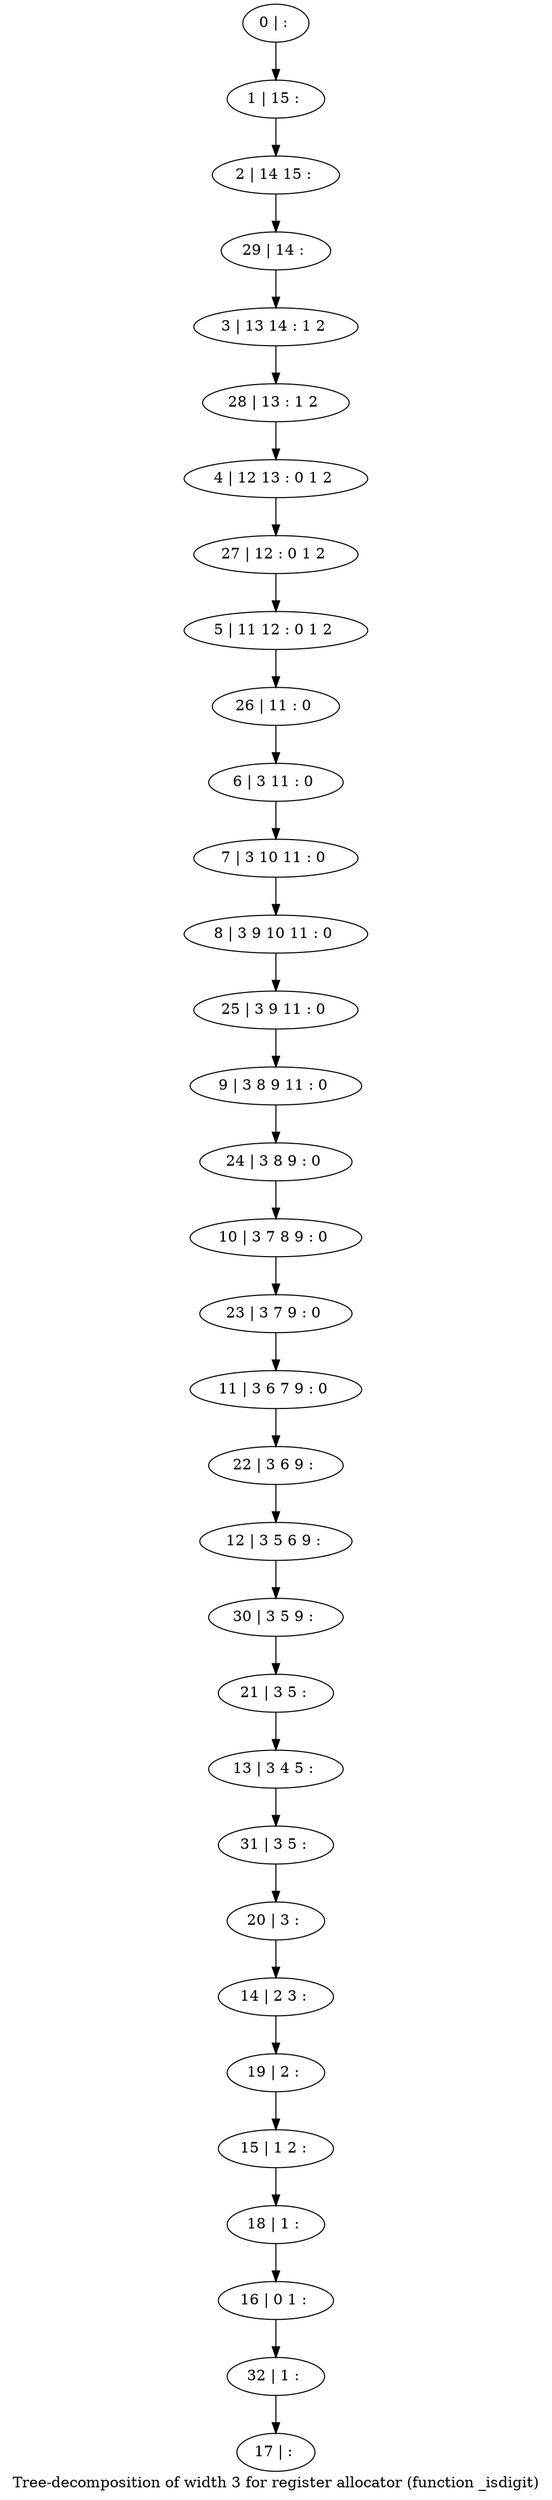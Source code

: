 digraph G {
graph [label="Tree-decomposition of width 3 for register allocator (function _isdigit)"]
0[label="0 | : "];
1[label="1 | 15 : "];
2[label="2 | 14 15 : "];
3[label="3 | 13 14 : 1 2 "];
4[label="4 | 12 13 : 0 1 2 "];
5[label="5 | 11 12 : 0 1 2 "];
6[label="6 | 3 11 : 0 "];
7[label="7 | 3 10 11 : 0 "];
8[label="8 | 3 9 10 11 : 0 "];
9[label="9 | 3 8 9 11 : 0 "];
10[label="10 | 3 7 8 9 : 0 "];
11[label="11 | 3 6 7 9 : 0 "];
12[label="12 | 3 5 6 9 : "];
13[label="13 | 3 4 5 : "];
14[label="14 | 2 3 : "];
15[label="15 | 1 2 : "];
16[label="16 | 0 1 : "];
17[label="17 | : "];
18[label="18 | 1 : "];
19[label="19 | 2 : "];
20[label="20 | 3 : "];
21[label="21 | 3 5 : "];
22[label="22 | 3 6 9 : "];
23[label="23 | 3 7 9 : 0 "];
24[label="24 | 3 8 9 : 0 "];
25[label="25 | 3 9 11 : 0 "];
26[label="26 | 11 : 0 "];
27[label="27 | 12 : 0 1 2 "];
28[label="28 | 13 : 1 2 "];
29[label="29 | 14 : "];
30[label="30 | 3 5 9 : "];
31[label="31 | 3 5 : "];
32[label="32 | 1 : "];
0->1 ;
1->2 ;
6->7 ;
7->8 ;
18->16 ;
15->18 ;
19->15 ;
14->19 ;
20->14 ;
21->13 ;
22->12 ;
11->22 ;
23->11 ;
10->23 ;
24->10 ;
9->24 ;
25->9 ;
8->25 ;
26->6 ;
5->26 ;
27->5 ;
4->27 ;
28->4 ;
3->28 ;
29->3 ;
2->29 ;
30->21 ;
12->30 ;
31->20 ;
13->31 ;
32->17 ;
16->32 ;
}
